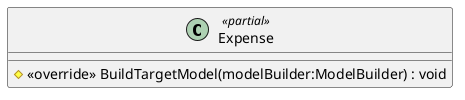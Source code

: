 @startuml
class Expense <<partial>> {
    # <<override>> BuildTargetModel(modelBuilder:ModelBuilder) : void
}
@enduml
